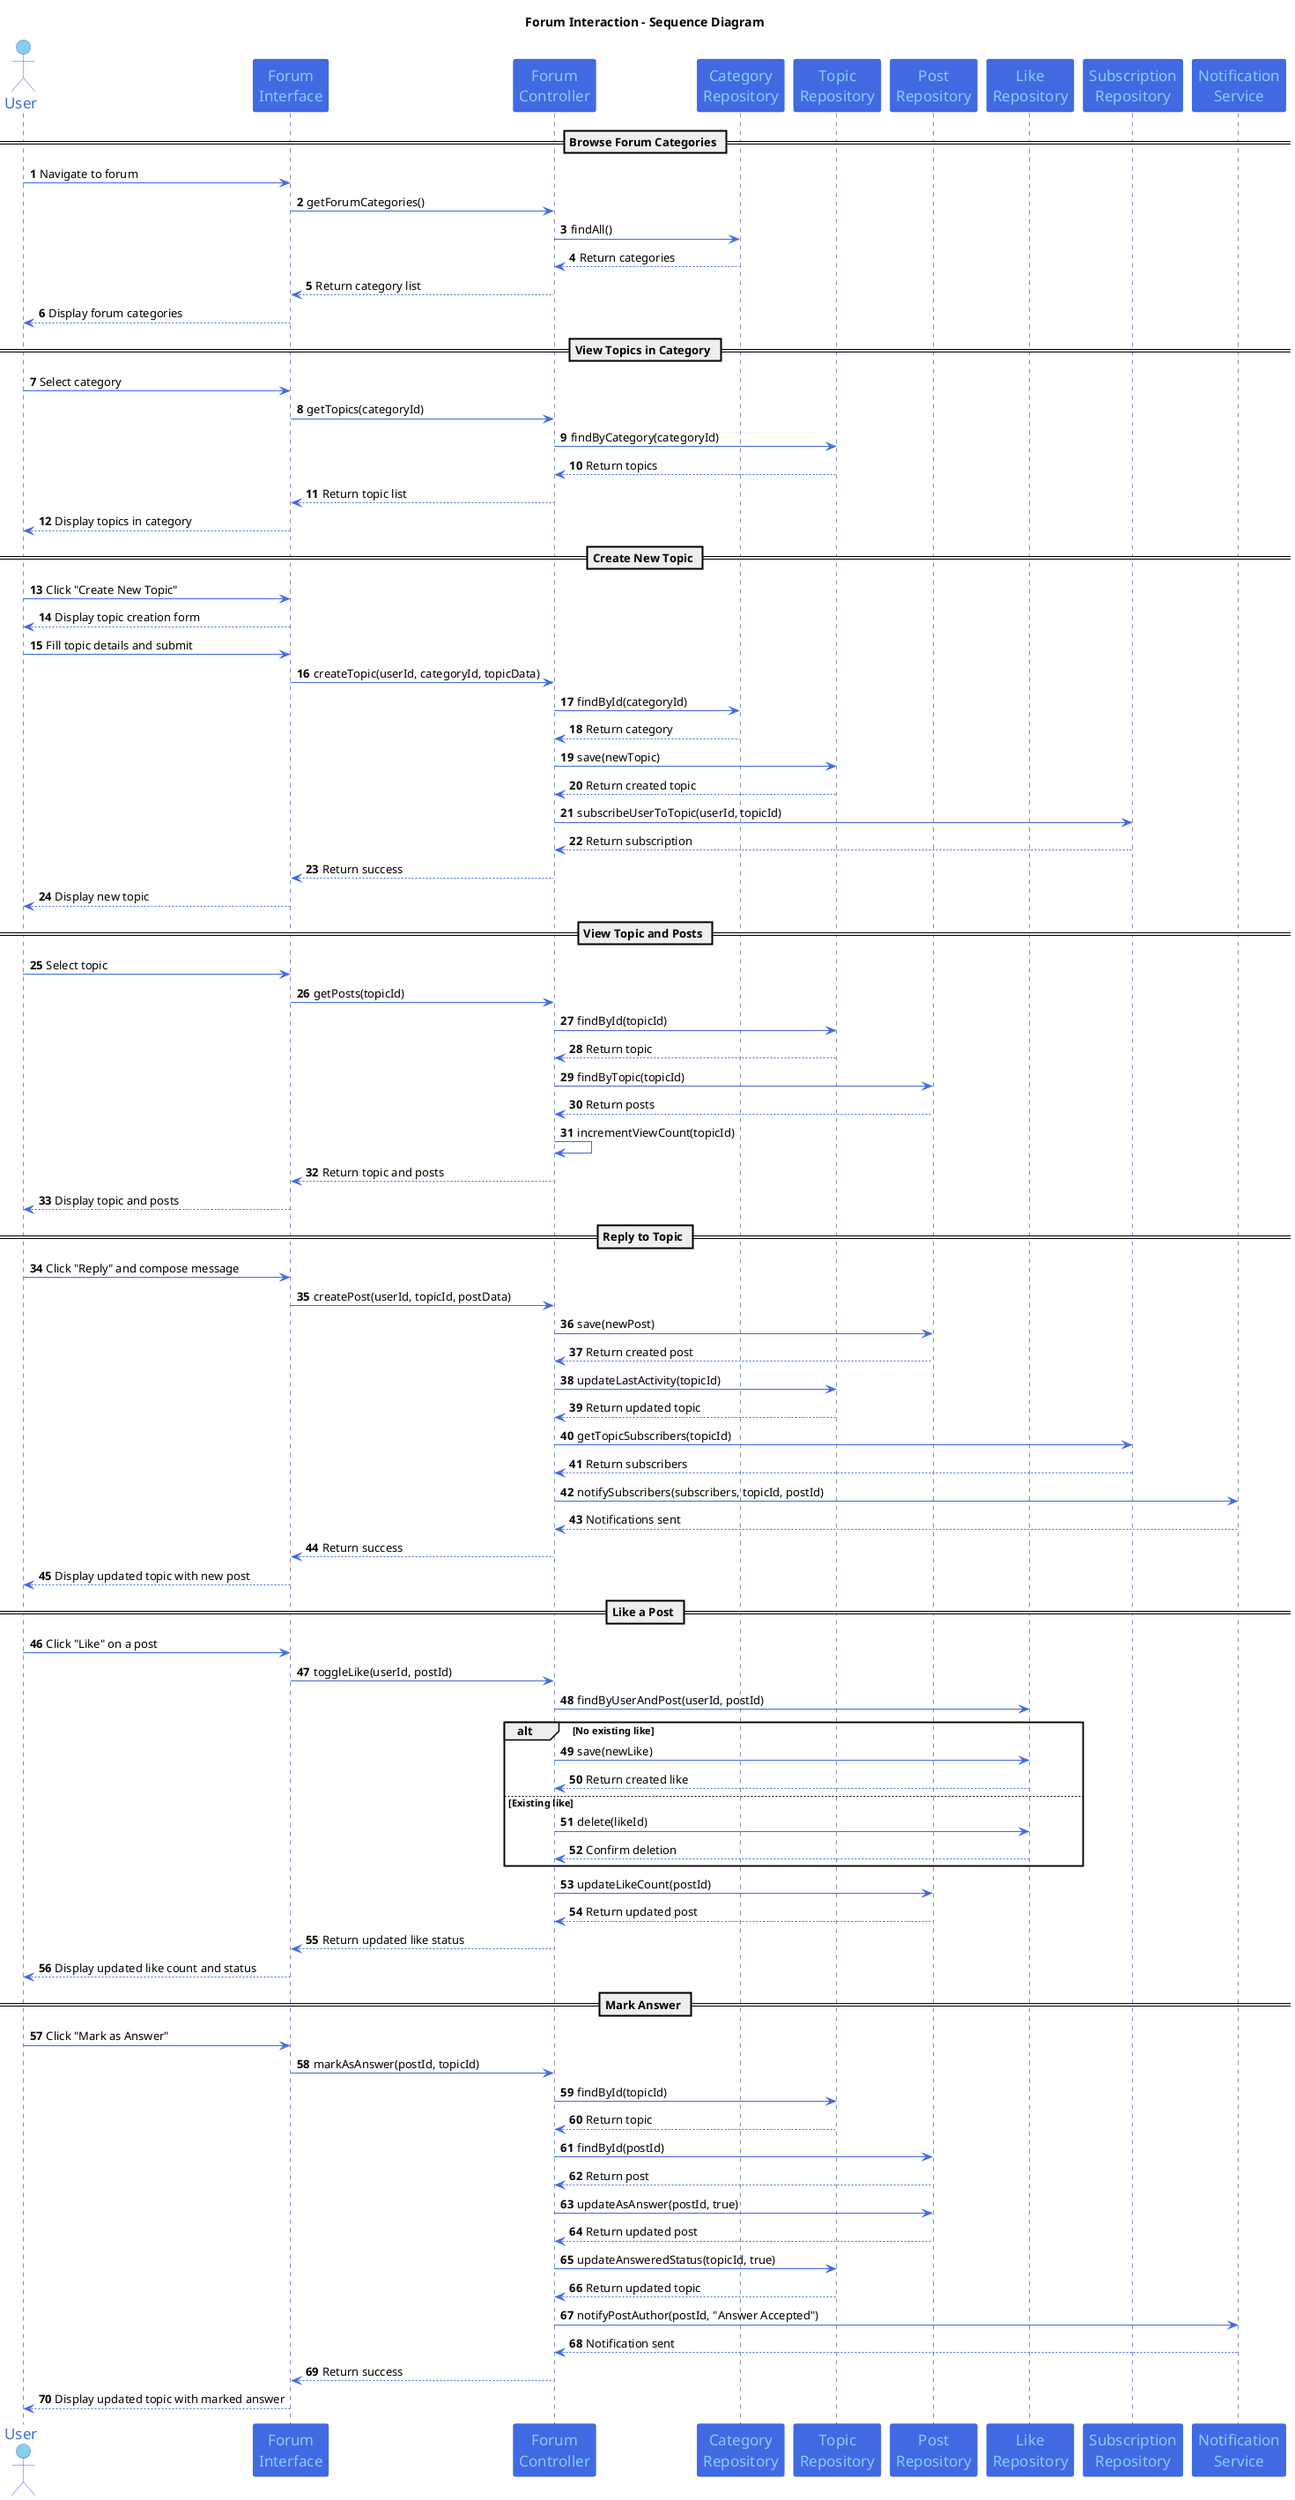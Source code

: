 @startuml
title Forum Interaction - Sequence Diagram

skinparam sequence {
  ArrowColor RoyalBlue
  ActorBorderColor RoyalBlue
  LifeLineBorderColor MidnightBlue
  LifeLineBackgroundColor LightSkyBlue
  
  ParticipantBorderColor RoyalBlue
  ParticipantBackgroundColor RoyalBlue
  ParticipantFontName Impact
  ParticipantFontSize 17
  ParticipantFontColor LightSkyBlue
  
  ActorBackgroundColor SkyBlue
  ActorFontColor RoyalBlue
  ActorFontSize 17
  ActorFontName Aapex
}

actor User as user
participant "Forum\nInterface" as ui
participant "Forum\nController" as controller
participant "Category\nRepository" as categoryRepo
participant "Topic\nRepository" as topicRepo
participant "Post\nRepository" as postRepo
participant "Like\nRepository" as likeRepo
participant "Subscription\nRepository" as subRepo
participant "Notification\nService" as notify

autonumber

== Browse Forum Categories ==

user -> ui: Navigate to forum
ui -> controller: getForumCategories()
controller -> categoryRepo: findAll()
categoryRepo --> controller: Return categories
controller --> ui: Return category list
ui --> user: Display forum categories

== View Topics in Category ==

user -> ui: Select category
ui -> controller: getTopics(categoryId)
controller -> topicRepo: findByCategory(categoryId)
topicRepo --> controller: Return topics
controller --> ui: Return topic list
ui --> user: Display topics in category

== Create New Topic ==

user -> ui: Click "Create New Topic"
ui --> user: Display topic creation form
user -> ui: Fill topic details and submit
ui -> controller: createTopic(userId, categoryId, topicData)
controller -> categoryRepo: findById(categoryId)
categoryRepo --> controller: Return category
controller -> topicRepo: save(newTopic)
topicRepo --> controller: Return created topic
controller -> subRepo: subscribeUserToTopic(userId, topicId)
subRepo --> controller: Return subscription
controller --> ui: Return success
ui --> user: Display new topic

== View Topic and Posts ==

user -> ui: Select topic
ui -> controller: getPosts(topicId)
controller -> topicRepo: findById(topicId)
topicRepo --> controller: Return topic
controller -> postRepo: findByTopic(topicId)
postRepo --> controller: Return posts
controller -> controller: incrementViewCount(topicId)
controller --> ui: Return topic and posts
ui --> user: Display topic and posts

== Reply to Topic ==

user -> ui: Click "Reply" and compose message
ui -> controller: createPost(userId, topicId, postData)
controller -> postRepo: save(newPost)
postRepo --> controller: Return created post
controller -> topicRepo: updateLastActivity(topicId)
topicRepo --> controller: Return updated topic
controller -> subRepo: getTopicSubscribers(topicId)
subRepo --> controller: Return subscribers
controller -> notify: notifySubscribers(subscribers, topicId, postId)
notify --> controller: Notifications sent
controller --> ui: Return success
ui --> user: Display updated topic with new post

== Like a Post ==

user -> ui: Click "Like" on a post
ui -> controller: toggleLike(userId, postId)
controller -> likeRepo: findByUserAndPost(userId, postId)

alt No existing like
    controller -> likeRepo: save(newLike)
    likeRepo --> controller: Return created like
else Existing like
    controller -> likeRepo: delete(likeId)
    likeRepo --> controller: Confirm deletion
end

controller -> postRepo: updateLikeCount(postId)
postRepo --> controller: Return updated post
controller --> ui: Return updated like status
ui --> user: Display updated like count and status

== Mark Answer ==

user -> ui: Click "Mark as Answer"
ui -> controller: markAsAnswer(postId, topicId)
controller -> topicRepo: findById(topicId)
topicRepo --> controller: Return topic
controller -> postRepo: findById(postId)
postRepo --> controller: Return post
controller -> postRepo: updateAsAnswer(postId, true)
postRepo --> controller: Return updated post
controller -> topicRepo: updateAnsweredStatus(topicId, true)
topicRepo --> controller: Return updated topic
controller -> notify: notifyPostAuthor(postId, "Answer Accepted")
notify --> controller: Notification sent
controller --> ui: Return success
ui --> user: Display updated topic with marked answer

@enduml 
